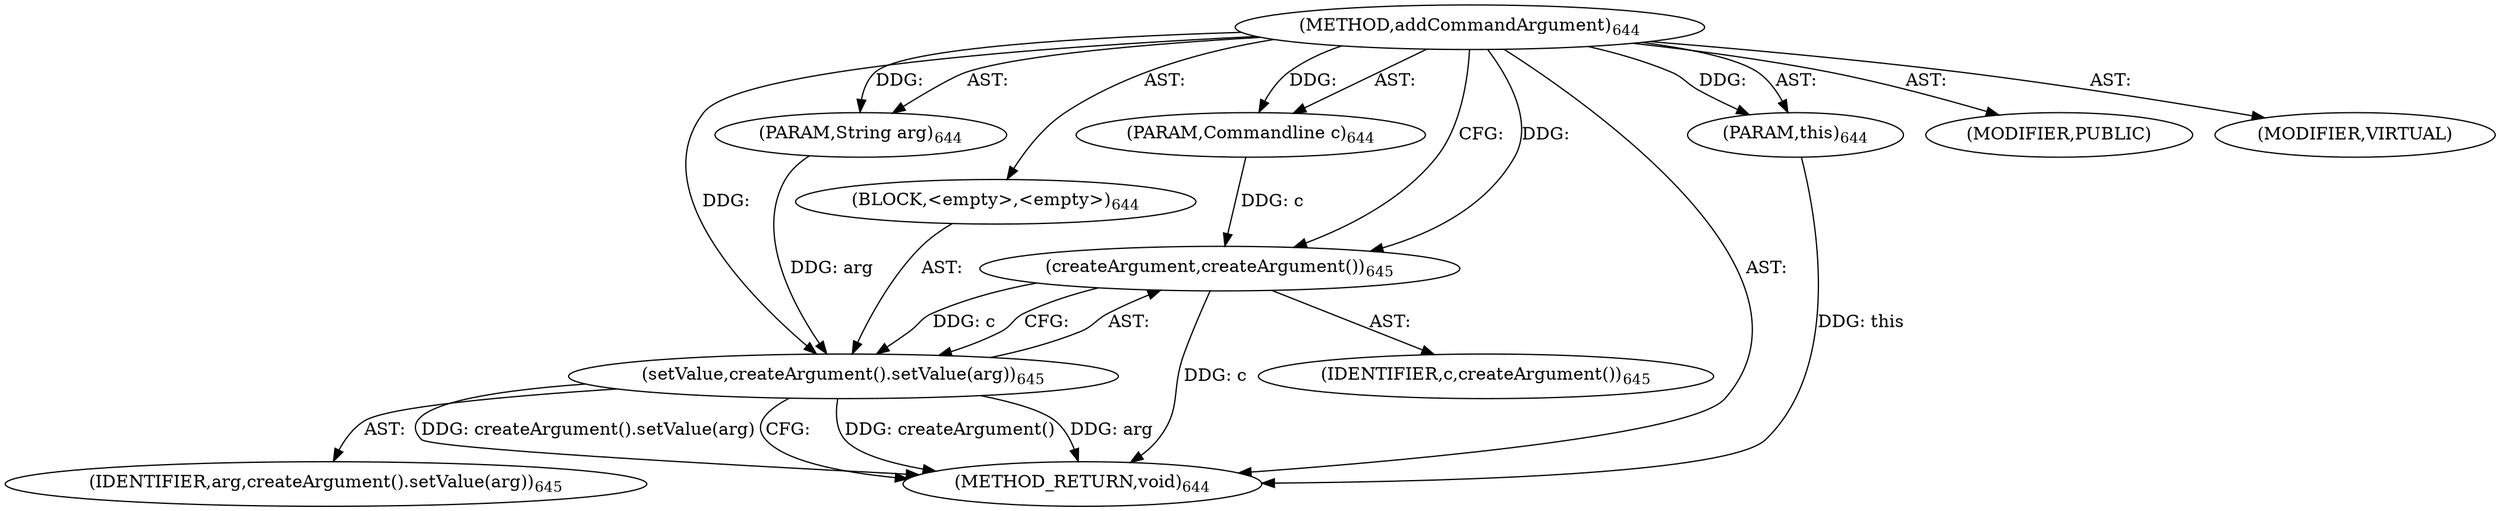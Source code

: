 digraph "addCommandArgument" {  
"111669149720" [label = <(METHOD,addCommandArgument)<SUB>644</SUB>> ]
"115964117041" [label = <(PARAM,this)<SUB>644</SUB>> ]
"115964117042" [label = <(PARAM,Commandline c)<SUB>644</SUB>> ]
"115964117043" [label = <(PARAM,String arg)<SUB>644</SUB>> ]
"25769803868" [label = <(BLOCK,&lt;empty&gt;,&lt;empty&gt;)<SUB>644</SUB>> ]
"30064771417" [label = <(setValue,createArgument().setValue(arg))<SUB>645</SUB>> ]
"30064771418" [label = <(createArgument,createArgument())<SUB>645</SUB>> ]
"68719477040" [label = <(IDENTIFIER,c,createArgument())<SUB>645</SUB>> ]
"68719477041" [label = <(IDENTIFIER,arg,createArgument().setValue(arg))<SUB>645</SUB>> ]
"133143986250" [label = <(MODIFIER,PUBLIC)> ]
"133143986251" [label = <(MODIFIER,VIRTUAL)> ]
"128849018904" [label = <(METHOD_RETURN,void)<SUB>644</SUB>> ]
  "111669149720" -> "115964117041"  [ label = "AST: "] 
  "111669149720" -> "115964117042"  [ label = "AST: "] 
  "111669149720" -> "115964117043"  [ label = "AST: "] 
  "111669149720" -> "25769803868"  [ label = "AST: "] 
  "111669149720" -> "133143986250"  [ label = "AST: "] 
  "111669149720" -> "133143986251"  [ label = "AST: "] 
  "111669149720" -> "128849018904"  [ label = "AST: "] 
  "25769803868" -> "30064771417"  [ label = "AST: "] 
  "30064771417" -> "30064771418"  [ label = "AST: "] 
  "30064771417" -> "68719477041"  [ label = "AST: "] 
  "30064771418" -> "68719477040"  [ label = "AST: "] 
  "30064771417" -> "128849018904"  [ label = "CFG: "] 
  "30064771418" -> "30064771417"  [ label = "CFG: "] 
  "111669149720" -> "30064771418"  [ label = "CFG: "] 
  "115964117041" -> "128849018904"  [ label = "DDG: this"] 
  "30064771418" -> "128849018904"  [ label = "DDG: c"] 
  "30064771417" -> "128849018904"  [ label = "DDG: createArgument()"] 
  "30064771417" -> "128849018904"  [ label = "DDG: arg"] 
  "30064771417" -> "128849018904"  [ label = "DDG: createArgument().setValue(arg)"] 
  "111669149720" -> "115964117041"  [ label = "DDG: "] 
  "111669149720" -> "115964117042"  [ label = "DDG: "] 
  "111669149720" -> "115964117043"  [ label = "DDG: "] 
  "30064771418" -> "30064771417"  [ label = "DDG: c"] 
  "115964117043" -> "30064771417"  [ label = "DDG: arg"] 
  "111669149720" -> "30064771417"  [ label = "DDG: "] 
  "115964117042" -> "30064771418"  [ label = "DDG: c"] 
  "111669149720" -> "30064771418"  [ label = "DDG: "] 
}
